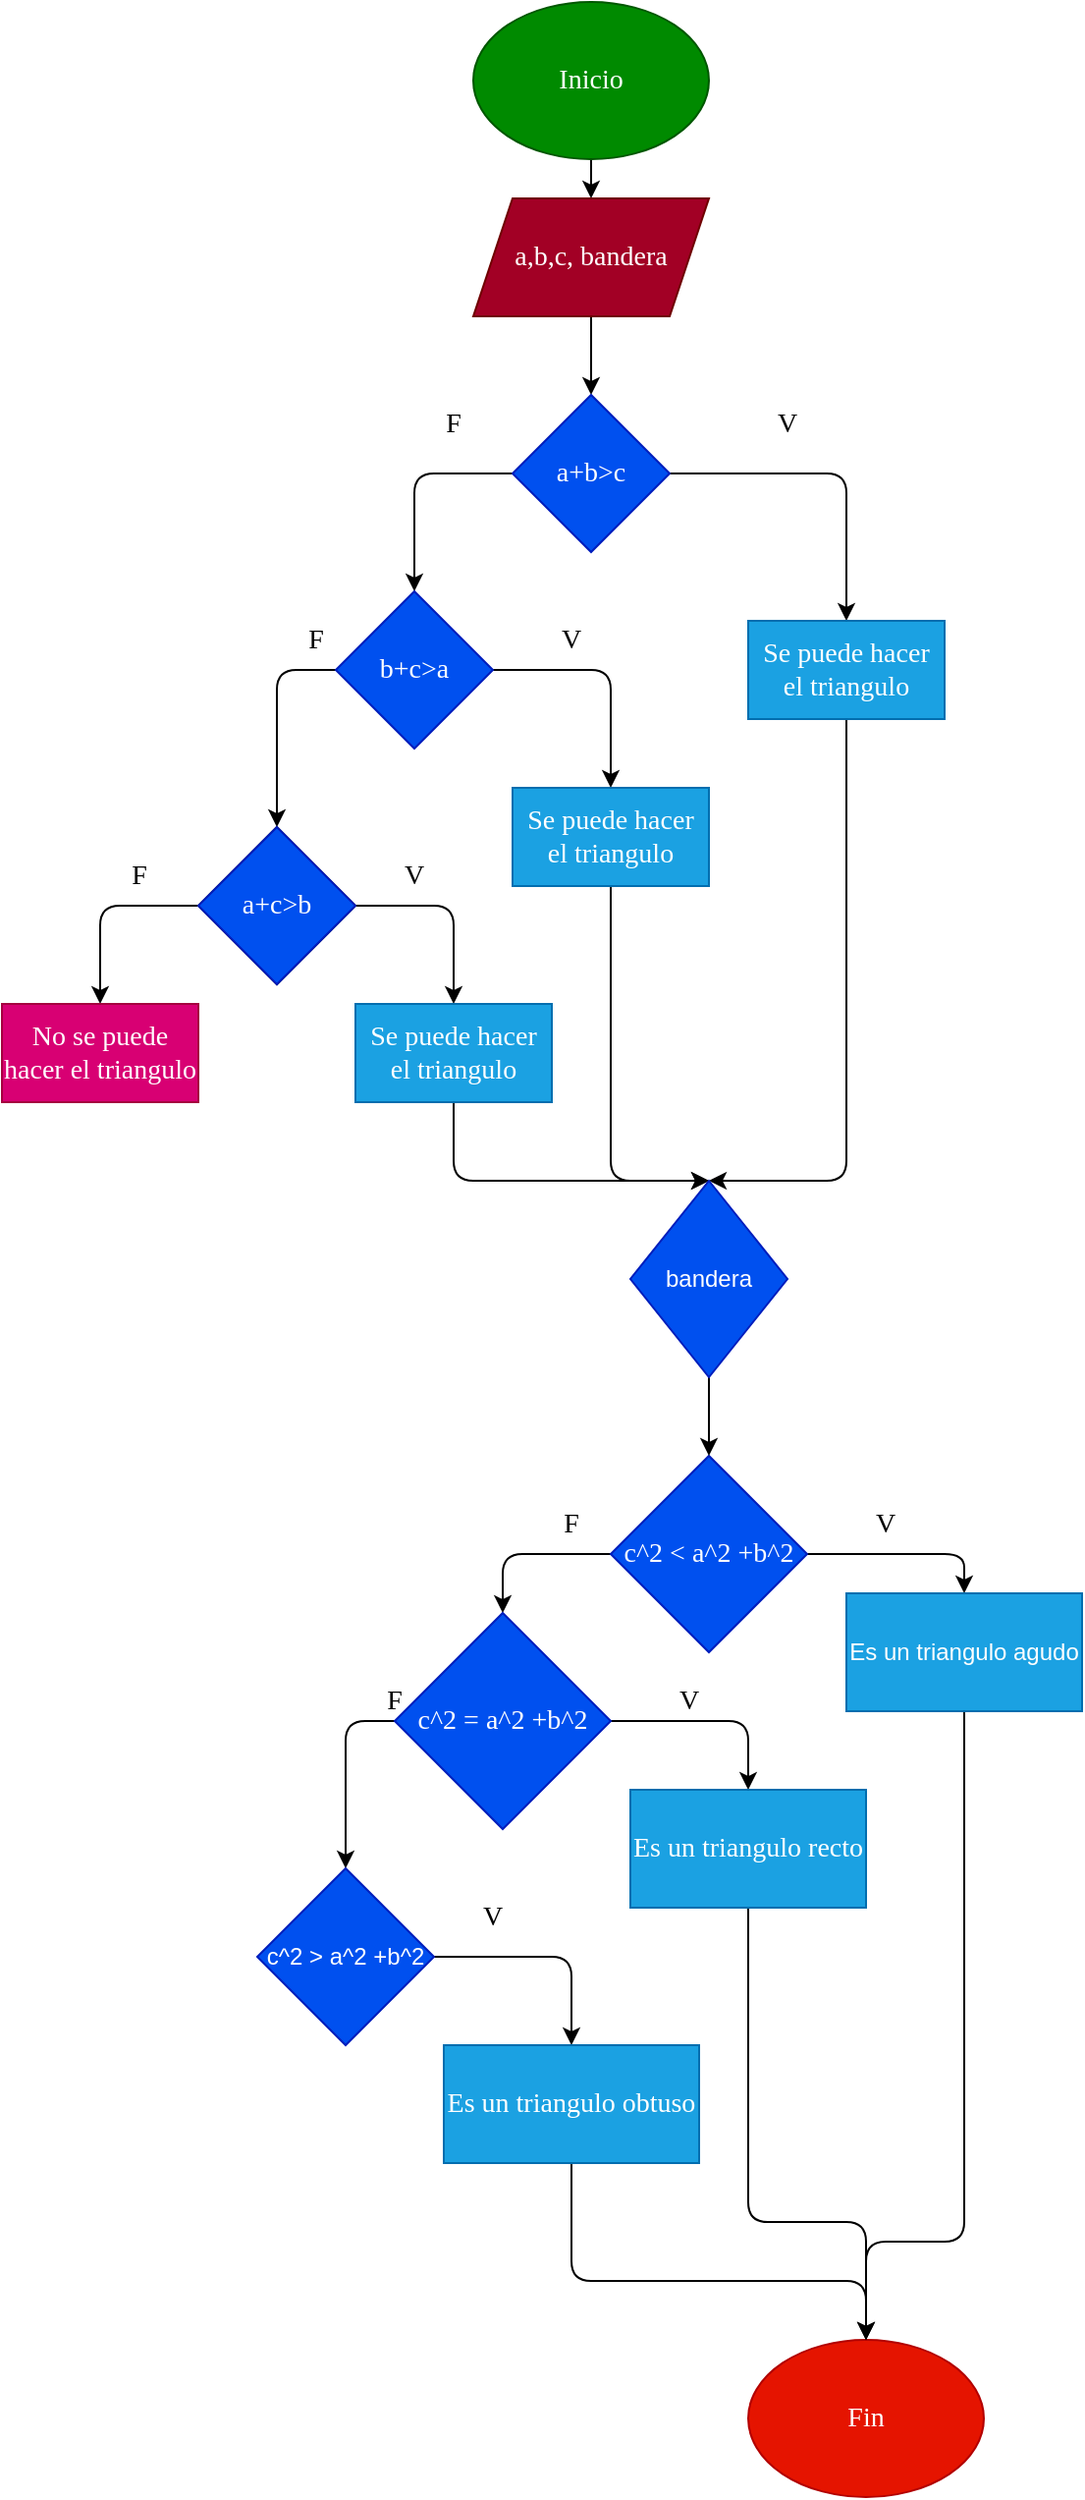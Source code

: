 <mxfile>
    <diagram id="KDm1X5j_AVW11c6OQoYn" name="Página-1">
        <mxGraphModel dx="1179" dy="1467" grid="1" gridSize="10" guides="1" tooltips="1" connect="1" arrows="1" fold="1" page="1" pageScale="1" pageWidth="827" pageHeight="1169" math="0" shadow="0">
            <root>
                <mxCell id="0"/>
                <mxCell id="1" parent="0"/>
                <mxCell id="4" value="" style="edgeStyle=none;html=1;fontFamily=Comic Sans MS;fontSize=14;" parent="1" target="3" edge="1">
                    <mxGeometry relative="1" as="geometry">
                        <mxPoint x="260" y="-40" as="sourcePoint"/>
                    </mxGeometry>
                </mxCell>
                <mxCell id="2" value="Inicio" style="ellipse;whiteSpace=wrap;html=1;fontFamily=Comic Sans MS;fontSize=14;fillColor=#008a00;fontColor=#ffffff;strokeColor=#005700;" parent="1" vertex="1">
                    <mxGeometry x="200" y="-110" width="120" height="80" as="geometry"/>
                </mxCell>
                <mxCell id="6" value="" style="edgeStyle=none;html=1;fontFamily=Comic Sans MS;fontSize=14;" parent="1" source="3" target="5" edge="1">
                    <mxGeometry relative="1" as="geometry"/>
                </mxCell>
                <mxCell id="3" value="a,b,c, bandera" style="shape=parallelogram;perimeter=parallelogramPerimeter;whiteSpace=wrap;html=1;fixedSize=1;fontFamily=Comic Sans MS;fontSize=14;fillColor=#a20025;fontColor=#ffffff;strokeColor=#6F0000;" parent="1" vertex="1">
                    <mxGeometry x="200" y="-10" width="120" height="60" as="geometry"/>
                </mxCell>
                <mxCell id="9" style="edgeStyle=none;html=1;entryX=0.5;entryY=0;entryDx=0;entryDy=0;fontFamily=Comic Sans MS;fontSize=14;" parent="1" source="5" target="8" edge="1">
                    <mxGeometry relative="1" as="geometry">
                        <Array as="points">
                            <mxPoint x="390" y="130"/>
                        </Array>
                    </mxGeometry>
                </mxCell>
                <mxCell id="18" style="edgeStyle=none;html=1;entryX=0.5;entryY=0;entryDx=0;entryDy=0;fontFamily=Comic Sans MS;fontSize=14;" parent="1" source="5" target="7" edge="1">
                    <mxGeometry relative="1" as="geometry">
                        <Array as="points">
                            <mxPoint x="170" y="130"/>
                        </Array>
                    </mxGeometry>
                </mxCell>
                <mxCell id="5" value="a+b&amp;gt;c" style="rhombus;whiteSpace=wrap;html=1;fontFamily=Comic Sans MS;fontSize=14;fillColor=#0050ef;fontColor=#ffffff;strokeColor=#001DBC;" parent="1" vertex="1">
                    <mxGeometry x="220" y="90" width="80" height="80" as="geometry"/>
                </mxCell>
                <mxCell id="16" style="edgeStyle=none;html=1;entryX=0.5;entryY=0;entryDx=0;entryDy=0;fontFamily=Comic Sans MS;fontSize=14;" parent="1" source="7" target="10" edge="1">
                    <mxGeometry relative="1" as="geometry">
                        <Array as="points">
                            <mxPoint x="100" y="230"/>
                        </Array>
                    </mxGeometry>
                </mxCell>
                <mxCell id="17" style="edgeStyle=none;html=1;entryX=0.5;entryY=0;entryDx=0;entryDy=0;fontFamily=Comic Sans MS;fontSize=14;" parent="1" source="7" target="11" edge="1">
                    <mxGeometry relative="1" as="geometry">
                        <Array as="points">
                            <mxPoint x="270" y="230"/>
                        </Array>
                    </mxGeometry>
                </mxCell>
                <mxCell id="7" value="b+c&amp;gt;a" style="rhombus;whiteSpace=wrap;html=1;fontFamily=Comic Sans MS;fontSize=14;fillColor=#0050ef;fontColor=#ffffff;strokeColor=#001DBC;" parent="1" vertex="1">
                    <mxGeometry x="130" y="190" width="80" height="80" as="geometry"/>
                </mxCell>
                <mxCell id="8" value="Se puede hacer el triangulo" style="rounded=0;whiteSpace=wrap;html=1;fontFamily=Comic Sans MS;fontSize=14;" parent="1" vertex="1">
                    <mxGeometry x="340" y="205" width="100" height="50" as="geometry"/>
                </mxCell>
                <mxCell id="14" style="edgeStyle=none;html=1;entryX=0.5;entryY=0;entryDx=0;entryDy=0;fontFamily=Comic Sans MS;fontSize=14;" parent="1" source="10" edge="1">
                    <mxGeometry relative="1" as="geometry">
                        <Array as="points">
                            <mxPoint x="10" y="350"/>
                        </Array>
                        <mxPoint x="10" y="400" as="targetPoint"/>
                    </mxGeometry>
                </mxCell>
                <mxCell id="15" style="edgeStyle=none;html=1;entryX=0.5;entryY=0;entryDx=0;entryDy=0;fontFamily=Comic Sans MS;fontSize=14;" parent="1" source="10" edge="1">
                    <mxGeometry relative="1" as="geometry">
                        <Array as="points">
                            <mxPoint x="190" y="350"/>
                        </Array>
                        <mxPoint x="190" y="400" as="targetPoint"/>
                    </mxGeometry>
                </mxCell>
                <mxCell id="10" value="a+c&amp;gt;b" style="rhombus;whiteSpace=wrap;html=1;fontFamily=Comic Sans MS;fontSize=14;" parent="1" vertex="1">
                    <mxGeometry x="60" y="310" width="80" height="80" as="geometry"/>
                </mxCell>
                <mxCell id="11" value="&lt;span&gt;Se puede hacer el triangulo&lt;/span&gt;" style="rounded=0;whiteSpace=wrap;html=1;fontFamily=Comic Sans MS;fontSize=14;" parent="1" vertex="1">
                    <mxGeometry x="220" y="290" width="100" height="50" as="geometry"/>
                </mxCell>
                <mxCell id="43" style="edgeStyle=none;html=1;entryX=0.5;entryY=0;entryDx=0;entryDy=0;" parent="1" source="12" target="58" edge="1">
                    <mxGeometry relative="1" as="geometry">
                        <Array as="points">
                            <mxPoint x="190" y="490"/>
                        </Array>
                    </mxGeometry>
                </mxCell>
                <mxCell id="12" value="Se puede hacer el triangulo" style="rounded=0;whiteSpace=wrap;html=1;fontFamily=Comic Sans MS;fontSize=14;fillColor=#1ba1e2;fontColor=#ffffff;strokeColor=#006EAF;" parent="1" vertex="1">
                    <mxGeometry x="140" y="400" width="100" height="50" as="geometry"/>
                </mxCell>
                <mxCell id="13" value="No se puede hacer el triangulo" style="rounded=0;whiteSpace=wrap;html=1;fontFamily=Comic Sans MS;fontSize=14;fillColor=#d80073;fontColor=#ffffff;strokeColor=#A50040;" parent="1" vertex="1">
                    <mxGeometry x="-40" y="400" width="100" height="50" as="geometry"/>
                </mxCell>
                <mxCell id="19" value="Fin" style="ellipse;whiteSpace=wrap;html=1;fontFamily=Comic Sans MS;fontSize=14;fillColor=#e51400;fontColor=#ffffff;strokeColor=#B20000;" parent="1" vertex="1">
                    <mxGeometry x="340" y="1080" width="120" height="80" as="geometry"/>
                </mxCell>
                <mxCell id="24" value="F" style="text;html=1;strokeColor=none;fillColor=none;align=center;verticalAlign=middle;whiteSpace=wrap;rounded=0;fontFamily=Comic Sans MS;fontSize=14;" parent="1" vertex="1">
                    <mxGeometry x="160" y="90" width="60" height="30" as="geometry"/>
                </mxCell>
                <mxCell id="26" value="F" style="text;html=1;strokeColor=none;fillColor=none;align=center;verticalAlign=middle;whiteSpace=wrap;rounded=0;fontFamily=Comic Sans MS;fontSize=14;" parent="1" vertex="1">
                    <mxGeometry y="320" width="60" height="30" as="geometry"/>
                </mxCell>
                <mxCell id="27" value="F" style="text;html=1;strokeColor=none;fillColor=none;align=center;verticalAlign=middle;whiteSpace=wrap;rounded=0;fontFamily=Comic Sans MS;fontSize=14;" parent="1" vertex="1">
                    <mxGeometry x="90" y="200" width="60" height="30" as="geometry"/>
                </mxCell>
                <mxCell id="28" value="V" style="text;html=1;strokeColor=none;fillColor=none;align=center;verticalAlign=middle;whiteSpace=wrap;rounded=0;fontFamily=Comic Sans MS;fontSize=14;" parent="1" vertex="1">
                    <mxGeometry x="330" y="90" width="60" height="30" as="geometry"/>
                </mxCell>
                <mxCell id="29" value="V" style="text;html=1;strokeColor=none;fillColor=none;align=center;verticalAlign=middle;whiteSpace=wrap;rounded=0;fontFamily=Comic Sans MS;fontSize=14;" parent="1" vertex="1">
                    <mxGeometry x="140" y="320" width="60" height="30" as="geometry"/>
                </mxCell>
                <mxCell id="30" value="V" style="text;html=1;strokeColor=none;fillColor=none;align=center;verticalAlign=middle;whiteSpace=wrap;rounded=0;fontFamily=Comic Sans MS;fontSize=14;" parent="1" vertex="1">
                    <mxGeometry x="220" y="200" width="60" height="30" as="geometry"/>
                </mxCell>
                <mxCell id="31" value="a+c&amp;gt;b" style="rhombus;whiteSpace=wrap;html=1;fontFamily=Comic Sans MS;fontSize=14;fillColor=#0050ef;fontColor=#ffffff;strokeColor=#001DBC;" parent="1" vertex="1">
                    <mxGeometry x="60" y="310" width="80" height="80" as="geometry"/>
                </mxCell>
                <mxCell id="40" style="edgeStyle=none;html=1;entryX=0.5;entryY=0;entryDx=0;entryDy=0;" parent="1" source="32" target="58" edge="1">
                    <mxGeometry relative="1" as="geometry">
                        <Array as="points">
                            <mxPoint x="390" y="490"/>
                        </Array>
                    </mxGeometry>
                </mxCell>
                <mxCell id="32" value="Se puede hacer el triangulo" style="rounded=0;whiteSpace=wrap;html=1;fontFamily=Comic Sans MS;fontSize=14;fillColor=#1ba1e2;fontColor=#ffffff;strokeColor=#006EAF;" parent="1" vertex="1">
                    <mxGeometry x="340" y="205" width="100" height="50" as="geometry"/>
                </mxCell>
                <mxCell id="41" style="edgeStyle=none;html=1;entryX=0.5;entryY=0;entryDx=0;entryDy=0;" parent="1" source="33" target="58" edge="1">
                    <mxGeometry relative="1" as="geometry">
                        <Array as="points">
                            <mxPoint x="270" y="490"/>
                        </Array>
                        <mxPoint x="470" y="520" as="targetPoint"/>
                    </mxGeometry>
                </mxCell>
                <mxCell id="33" value="&lt;span&gt;Se puede hacer el triangulo&lt;/span&gt;" style="rounded=0;whiteSpace=wrap;html=1;fontFamily=Comic Sans MS;fontSize=14;fillColor=#1ba1e2;fontColor=#ffffff;strokeColor=#006EAF;" parent="1" vertex="1">
                    <mxGeometry x="220" y="290" width="100" height="50" as="geometry"/>
                </mxCell>
                <mxCell id="45" style="edgeStyle=none;html=1;entryX=0.5;entryY=0;entryDx=0;entryDy=0;fontFamily=Comic Sans MS;fontSize=14;" parent="1" source="34" target="37" edge="1">
                    <mxGeometry relative="1" as="geometry">
                        <Array as="points">
                            <mxPoint x="450" y="680"/>
                        </Array>
                    </mxGeometry>
                </mxCell>
                <mxCell id="46" style="edgeStyle=none;html=1;entryX=0.5;entryY=0;entryDx=0;entryDy=0;fontFamily=Comic Sans MS;fontSize=14;" parent="1" source="34" target="35" edge="1">
                    <mxGeometry relative="1" as="geometry">
                        <Array as="points">
                            <mxPoint x="215" y="680"/>
                        </Array>
                    </mxGeometry>
                </mxCell>
                <mxCell id="34" value="c&lt;span class=&quot;selectable-text copyable-text&quot; style=&quot;font-size: 14px;&quot;&gt;^2 &amp;lt; a&lt;/span&gt;&lt;span class=&quot;selectable-text copyable-text&quot; style=&quot;font-size: 14px;&quot;&gt;^2 +b&lt;/span&gt;&lt;span class=&quot;selectable-text copyable-text&quot; style=&quot;font-size: 14px;&quot;&gt;^2&lt;/span&gt;" style="rhombus;whiteSpace=wrap;html=1;fillColor=#0050ef;fontColor=#ffffff;strokeColor=#001DBC;fontFamily=Comic Sans MS;fontSize=14;" parent="1" vertex="1">
                    <mxGeometry x="270" y="630" width="100" height="100" as="geometry"/>
                </mxCell>
                <mxCell id="47" style="edgeStyle=none;html=1;entryX=0.5;entryY=0;entryDx=0;entryDy=0;fontFamily=Comic Sans MS;fontSize=14;" parent="1" source="35" target="36" edge="1">
                    <mxGeometry relative="1" as="geometry">
                        <Array as="points">
                            <mxPoint x="135" y="765"/>
                        </Array>
                    </mxGeometry>
                </mxCell>
                <mxCell id="48" style="edgeStyle=none;html=1;entryX=0.5;entryY=0;entryDx=0;entryDy=0;fontFamily=Comic Sans MS;fontSize=14;" parent="1" source="35" target="38" edge="1">
                    <mxGeometry relative="1" as="geometry">
                        <Array as="points">
                            <mxPoint x="340" y="765"/>
                        </Array>
                    </mxGeometry>
                </mxCell>
                <mxCell id="35" value="&lt;span style=&quot;font-size: 14px;&quot;&gt;c&lt;/span&gt;&lt;span class=&quot;selectable-text copyable-text&quot; style=&quot;font-size: 14px;&quot;&gt;^2 = a&lt;/span&gt;&lt;span class=&quot;selectable-text copyable-text&quot; style=&quot;font-size: 14px;&quot;&gt;^2 +b&lt;/span&gt;&lt;span class=&quot;selectable-text copyable-text&quot; style=&quot;font-size: 14px;&quot;&gt;^2&lt;/span&gt;" style="rhombus;whiteSpace=wrap;html=1;fillColor=#0050ef;fontColor=#ffffff;strokeColor=#001DBC;fontFamily=Comic Sans MS;fontSize=14;" parent="1" vertex="1">
                    <mxGeometry x="160" y="710" width="110" height="110" as="geometry"/>
                </mxCell>
                <mxCell id="49" style="edgeStyle=none;html=1;entryX=0.5;entryY=0;entryDx=0;entryDy=0;fontFamily=Comic Sans MS;fontSize=14;" parent="1" source="36" target="39" edge="1">
                    <mxGeometry relative="1" as="geometry">
                        <Array as="points">
                            <mxPoint x="250" y="885"/>
                        </Array>
                    </mxGeometry>
                </mxCell>
                <mxCell id="36" value="&lt;span&gt;c&lt;/span&gt;&lt;span class=&quot;selectable-text copyable-text&quot;&gt;^2 &amp;gt; a&lt;/span&gt;&lt;span class=&quot;selectable-text copyable-text&quot;&gt;^2 +b&lt;/span&gt;&lt;span class=&quot;selectable-text copyable-text&quot;&gt;^2&lt;/span&gt;" style="rhombus;whiteSpace=wrap;html=1;fillColor=#0050ef;fontColor=#ffffff;strokeColor=#001DBC;" parent="1" vertex="1">
                    <mxGeometry x="90" y="840" width="90" height="90" as="geometry"/>
                </mxCell>
                <mxCell id="52" style="edgeStyle=none;html=1;entryX=0.5;entryY=0;entryDx=0;entryDy=0;fontFamily=Comic Sans MS;fontSize=14;" parent="1" source="37" target="19" edge="1">
                    <mxGeometry relative="1" as="geometry">
                        <Array as="points">
                            <mxPoint x="450" y="1030"/>
                            <mxPoint x="400" y="1030"/>
                        </Array>
                    </mxGeometry>
                </mxCell>
                <mxCell id="37" value="Es un triangulo agudo" style="rounded=0;whiteSpace=wrap;html=1;fillColor=#1ba1e2;fontColor=#ffffff;strokeColor=#006EAF;" parent="1" vertex="1">
                    <mxGeometry x="390" y="700" width="120" height="60" as="geometry"/>
                </mxCell>
                <mxCell id="51" style="edgeStyle=none;html=1;fontFamily=Comic Sans MS;fontSize=14;" parent="1" source="38" edge="1">
                    <mxGeometry relative="1" as="geometry">
                        <mxPoint x="400" y="1080.0" as="targetPoint"/>
                        <Array as="points">
                            <mxPoint x="340" y="1020"/>
                            <mxPoint x="400" y="1020"/>
                        </Array>
                    </mxGeometry>
                </mxCell>
                <mxCell id="38" value="&lt;span style=&quot;font-size: 14px;&quot;&gt;Es un triangulo recto&lt;/span&gt;" style="rounded=0;whiteSpace=wrap;html=1;fillColor=#1ba1e2;fontColor=#ffffff;strokeColor=#006EAF;fontFamily=Comic Sans MS;fontSize=14;" parent="1" vertex="1">
                    <mxGeometry x="280" y="800" width="120" height="60" as="geometry"/>
                </mxCell>
                <mxCell id="50" style="edgeStyle=none;html=1;entryX=0.5;entryY=0;entryDx=0;entryDy=0;fontFamily=Comic Sans MS;fontSize=14;" parent="1" source="39" target="19" edge="1">
                    <mxGeometry relative="1" as="geometry">
                        <Array as="points">
                            <mxPoint x="250" y="1050"/>
                            <mxPoint x="400" y="1050"/>
                        </Array>
                    </mxGeometry>
                </mxCell>
                <mxCell id="39" value="Es un triangulo obtuso" style="rounded=0;whiteSpace=wrap;html=1;fillColor=#1ba1e2;fontColor=#ffffff;strokeColor=#006EAF;fontFamily=Comic Sans MS;fontSize=14;" parent="1" vertex="1">
                    <mxGeometry x="185" y="930" width="130" height="60" as="geometry"/>
                </mxCell>
                <mxCell id="53" value="F" style="text;html=1;strokeColor=none;fillColor=none;align=center;verticalAlign=middle;whiteSpace=wrap;rounded=0;fontFamily=Comic Sans MS;fontSize=14;" parent="1" vertex="1">
                    <mxGeometry x="130" y="740" width="60" height="30" as="geometry"/>
                </mxCell>
                <mxCell id="54" value="F" style="text;html=1;strokeColor=none;fillColor=none;align=center;verticalAlign=middle;whiteSpace=wrap;rounded=0;fontFamily=Comic Sans MS;fontSize=14;" parent="1" vertex="1">
                    <mxGeometry x="220" y="650" width="60" height="30" as="geometry"/>
                </mxCell>
                <mxCell id="55" value="V" style="text;html=1;strokeColor=none;fillColor=none;align=center;verticalAlign=middle;whiteSpace=wrap;rounded=0;fontFamily=Comic Sans MS;fontSize=14;" parent="1" vertex="1">
                    <mxGeometry x="280" y="740" width="60" height="30" as="geometry"/>
                </mxCell>
                <mxCell id="56" value="V" style="text;html=1;strokeColor=none;fillColor=none;align=center;verticalAlign=middle;whiteSpace=wrap;rounded=0;fontFamily=Comic Sans MS;fontSize=14;" parent="1" vertex="1">
                    <mxGeometry x="380" y="650" width="60" height="30" as="geometry"/>
                </mxCell>
                <mxCell id="57" value="V" style="text;html=1;strokeColor=none;fillColor=none;align=center;verticalAlign=middle;whiteSpace=wrap;rounded=0;fontFamily=Comic Sans MS;fontSize=14;" parent="1" vertex="1">
                    <mxGeometry x="180" y="850" width="60" height="30" as="geometry"/>
                </mxCell>
                <mxCell id="59" style="edgeStyle=none;html=1;entryX=0.5;entryY=0;entryDx=0;entryDy=0;fontFamily=Comic Sans MS;fontSize=14;" edge="1" parent="1" source="58" target="34">
                    <mxGeometry relative="1" as="geometry"/>
                </mxCell>
                <mxCell id="58" value="bandera" style="rhombus;whiteSpace=wrap;html=1;fillColor=#0050ef;fontColor=#ffffff;strokeColor=#001DBC;" vertex="1" parent="1">
                    <mxGeometry x="280" y="490" width="80" height="100" as="geometry"/>
                </mxCell>
            </root>
        </mxGraphModel>
    </diagram>
</mxfile>
